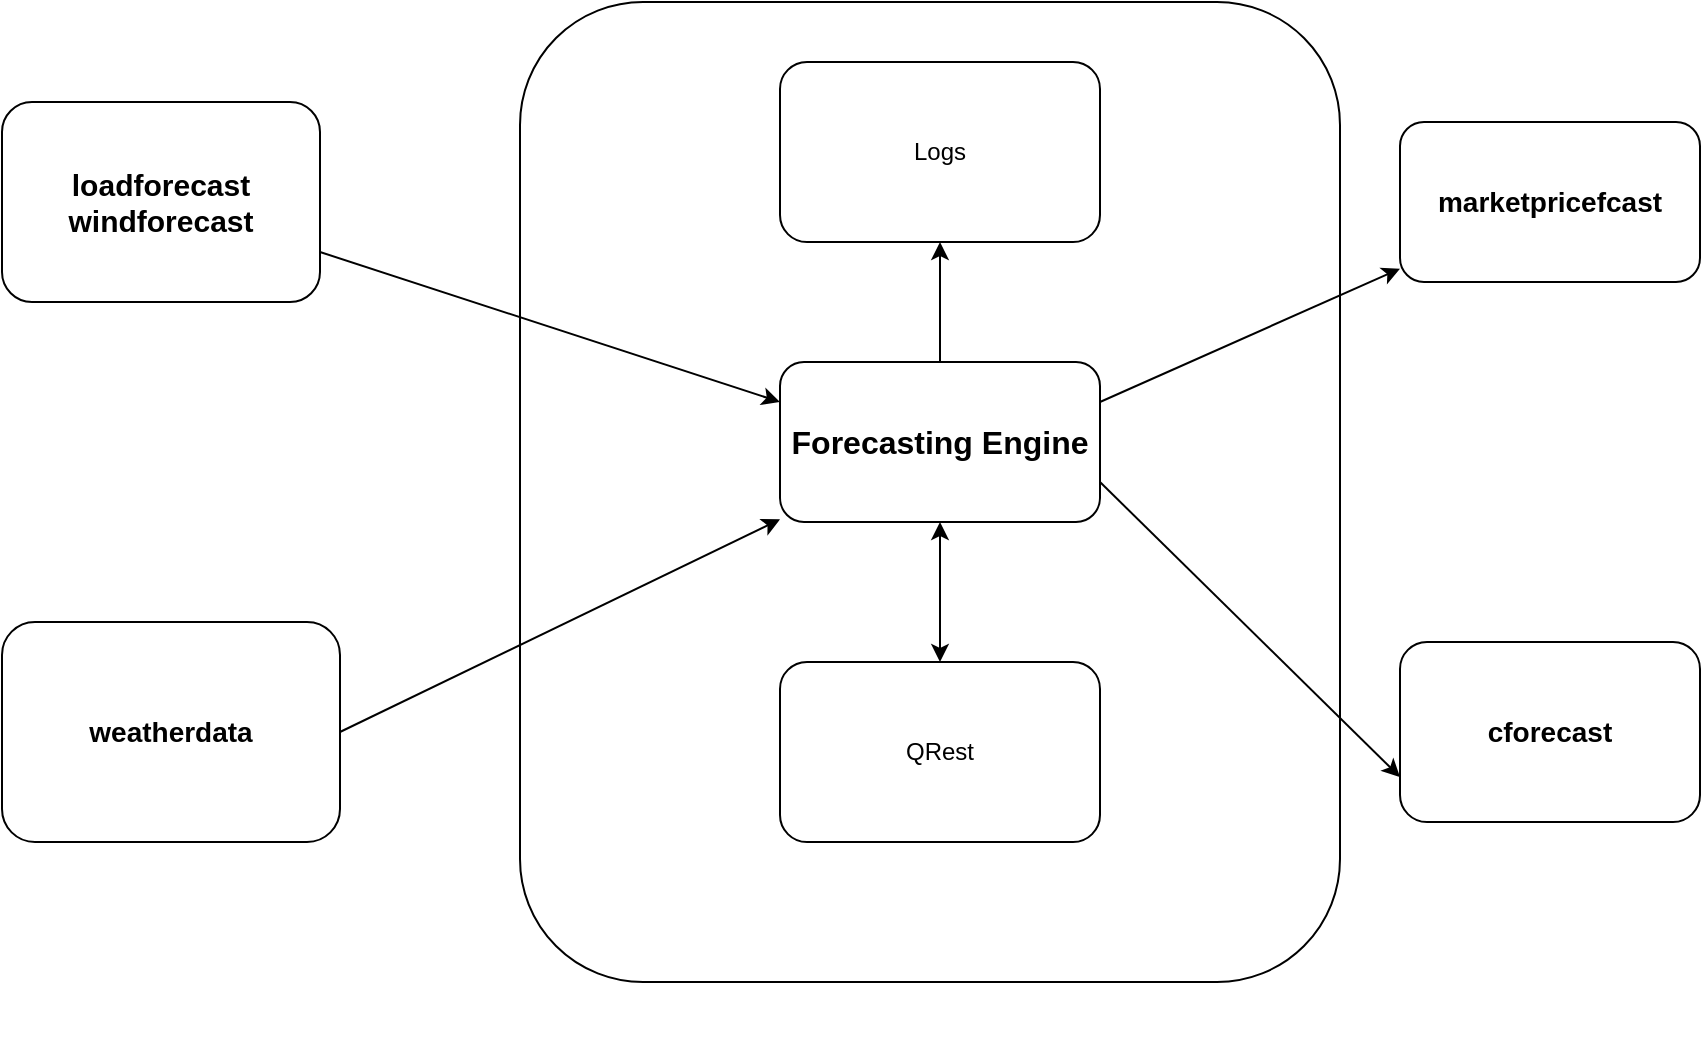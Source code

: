 <mxfile version="14.3.0" type="github">
  <diagram id="a-bHq1KkwQbsTztBTE07" name="Page-1">
    <mxGraphModel dx="868" dy="488" grid="1" gridSize="10" guides="1" tooltips="1" connect="1" arrows="1" fold="1" page="1" pageScale="1" pageWidth="827" pageHeight="1169" math="0" shadow="0">
      <root>
        <mxCell id="0" />
        <mxCell id="1" parent="0" />
        <mxCell id="Kt-GRtBH2peXFJSDINZT-5" value="&lt;font style=&quot;font-size: 14px&quot;&gt;&lt;b&gt;weatherdata&lt;/b&gt;&lt;/font&gt;" style="rounded=1;whiteSpace=wrap;html=1;" parent="1" vertex="1">
          <mxGeometry x="51" y="320" width="169" height="110" as="geometry" />
        </mxCell>
        <mxCell id="Kt-GRtBH2peXFJSDINZT-6" value="&lt;font style=&quot;font-size: 15px&quot;&gt;&lt;b&gt;loadforecast&lt;br&gt;windforecast&lt;/b&gt;&lt;/font&gt;" style="rounded=1;whiteSpace=wrap;html=1;" parent="1" vertex="1">
          <mxGeometry x="51" y="60" width="159" height="100" as="geometry" />
        </mxCell>
        <mxCell id="QDE64ggSZwjZivFJymg_-15" value="" style="group" parent="1" vertex="1" connectable="0">
          <mxGeometry x="310" y="10" width="590" height="528.884" as="geometry" />
        </mxCell>
        <mxCell id="Kt-GRtBH2peXFJSDINZT-1" value="" style="rounded=1;whiteSpace=wrap;html=1;direction=south;" parent="QDE64ggSZwjZivFJymg_-15" vertex="1">
          <mxGeometry width="410" height="490.0" as="geometry" />
        </mxCell>
        <mxCell id="QDE64ggSZwjZivFJymg_-30" value="QRest" style="rounded=1;whiteSpace=wrap;html=1;" parent="QDE64ggSZwjZivFJymg_-15" vertex="1">
          <mxGeometry x="130" y="330" width="160" height="90" as="geometry" />
        </mxCell>
        <mxCell id="QDE64ggSZwjZivFJymg_-37" value="Logs" style="rounded=1;whiteSpace=wrap;html=1;" parent="QDE64ggSZwjZivFJymg_-15" vertex="1">
          <mxGeometry x="130" y="30" width="160" height="90" as="geometry" />
        </mxCell>
        <mxCell id="Su9MEF37IW_ohnqQTnP7-1" value="&lt;font style=&quot;font-size: 16px&quot;&gt;&lt;b&gt;Forecasting Engine&lt;/b&gt;&lt;/font&gt;" style="rounded=1;whiteSpace=wrap;html=1;" parent="QDE64ggSZwjZivFJymg_-15" vertex="1">
          <mxGeometry x="130" y="180" width="160" height="80" as="geometry" />
        </mxCell>
        <mxCell id="QDE64ggSZwjZivFJymg_-17" value="" style="endArrow=classic;html=1;exitX=0.5;exitY=0;exitDx=0;exitDy=0;" parent="QDE64ggSZwjZivFJymg_-15" source="Su9MEF37IW_ohnqQTnP7-1" target="QDE64ggSZwjZivFJymg_-37" edge="1">
          <mxGeometry width="50" height="50" relative="1" as="geometry">
            <mxPoint x="200" y="119" as="sourcePoint" />
            <mxPoint x="220" y="250" as="targetPoint" />
          </mxGeometry>
        </mxCell>
        <mxCell id="Kt-GRtBH2peXFJSDINZT-9" value="&lt;b&gt;&lt;font style=&quot;font-size: 14px&quot;&gt;cforecast&lt;/font&gt;&lt;/b&gt;" style="rounded=1;whiteSpace=wrap;html=1;" parent="QDE64ggSZwjZivFJymg_-15" vertex="1">
          <mxGeometry x="440" y="320" width="150" height="90" as="geometry" />
        </mxCell>
        <mxCell id="Kt-GRtBH2peXFJSDINZT-8" value="&lt;b&gt;&lt;font style=&quot;font-size: 14px&quot;&gt;marketpricefcast&lt;/font&gt;&lt;/b&gt;" style="rounded=1;whiteSpace=wrap;html=1;" parent="QDE64ggSZwjZivFJymg_-15" vertex="1">
          <mxGeometry x="440" y="60" width="150" height="80" as="geometry" />
        </mxCell>
        <mxCell id="Su9MEF37IW_ohnqQTnP7-3" value="" style="endArrow=classic;html=1;exitX=1;exitY=0.25;exitDx=0;exitDy=0;" parent="QDE64ggSZwjZivFJymg_-15" source="Su9MEF37IW_ohnqQTnP7-1" target="Kt-GRtBH2peXFJSDINZT-8" edge="1">
          <mxGeometry width="50" height="50" relative="1" as="geometry">
            <mxPoint x="190" y="280" as="sourcePoint" />
            <mxPoint x="240" y="230" as="targetPoint" />
          </mxGeometry>
        </mxCell>
        <mxCell id="Su9MEF37IW_ohnqQTnP7-4" value="" style="endArrow=classic;html=1;entryX=0;entryY=0.75;entryDx=0;entryDy=0;exitX=1;exitY=0.75;exitDx=0;exitDy=0;" parent="QDE64ggSZwjZivFJymg_-15" source="Su9MEF37IW_ohnqQTnP7-1" target="Kt-GRtBH2peXFJSDINZT-9" edge="1">
          <mxGeometry width="50" height="50" relative="1" as="geometry">
            <mxPoint x="190" y="280" as="sourcePoint" />
            <mxPoint x="240" y="230" as="targetPoint" />
          </mxGeometry>
        </mxCell>
        <mxCell id="LESRPOdLTNEJMWQcVYF7-1" value="" style="endArrow=classic;startArrow=classic;html=1;exitX=0.5;exitY=0;exitDx=0;exitDy=0;entryX=0.5;entryY=1;entryDx=0;entryDy=0;" edge="1" parent="QDE64ggSZwjZivFJymg_-15" source="QDE64ggSZwjZivFJymg_-30" target="Su9MEF37IW_ohnqQTnP7-1">
          <mxGeometry width="50" height="50" relative="1" as="geometry">
            <mxPoint x="110" y="270" as="sourcePoint" />
            <mxPoint x="160" y="220" as="targetPoint" />
            <Array as="points">
              <mxPoint x="210" y="300" />
            </Array>
          </mxGeometry>
        </mxCell>
        <mxCell id="QDE64ggSZwjZivFJymg_-6" value="" style="endArrow=classic;html=1;exitX=1;exitY=0.5;exitDx=0;exitDy=0;" parent="1" source="Kt-GRtBH2peXFJSDINZT-5" target="Su9MEF37IW_ohnqQTnP7-1" edge="1">
          <mxGeometry width="50" height="50" relative="1" as="geometry">
            <mxPoint x="180" y="408" as="sourcePoint" />
            <mxPoint x="115" y="450" as="targetPoint" />
          </mxGeometry>
        </mxCell>
        <mxCell id="QDE64ggSZwjZivFJymg_-28" value="" style="endArrow=classic;html=1;exitX=1;exitY=0.75;exitDx=0;exitDy=0;entryX=0;entryY=0.25;entryDx=0;entryDy=0;" parent="1" source="Kt-GRtBH2peXFJSDINZT-6" target="Su9MEF37IW_ohnqQTnP7-1" edge="1">
          <mxGeometry width="50" height="50" relative="1" as="geometry">
            <mxPoint x="350" y="270" as="sourcePoint" />
            <mxPoint x="408.475" y="135.285" as="targetPoint" />
          </mxGeometry>
        </mxCell>
      </root>
    </mxGraphModel>
  </diagram>
</mxfile>
